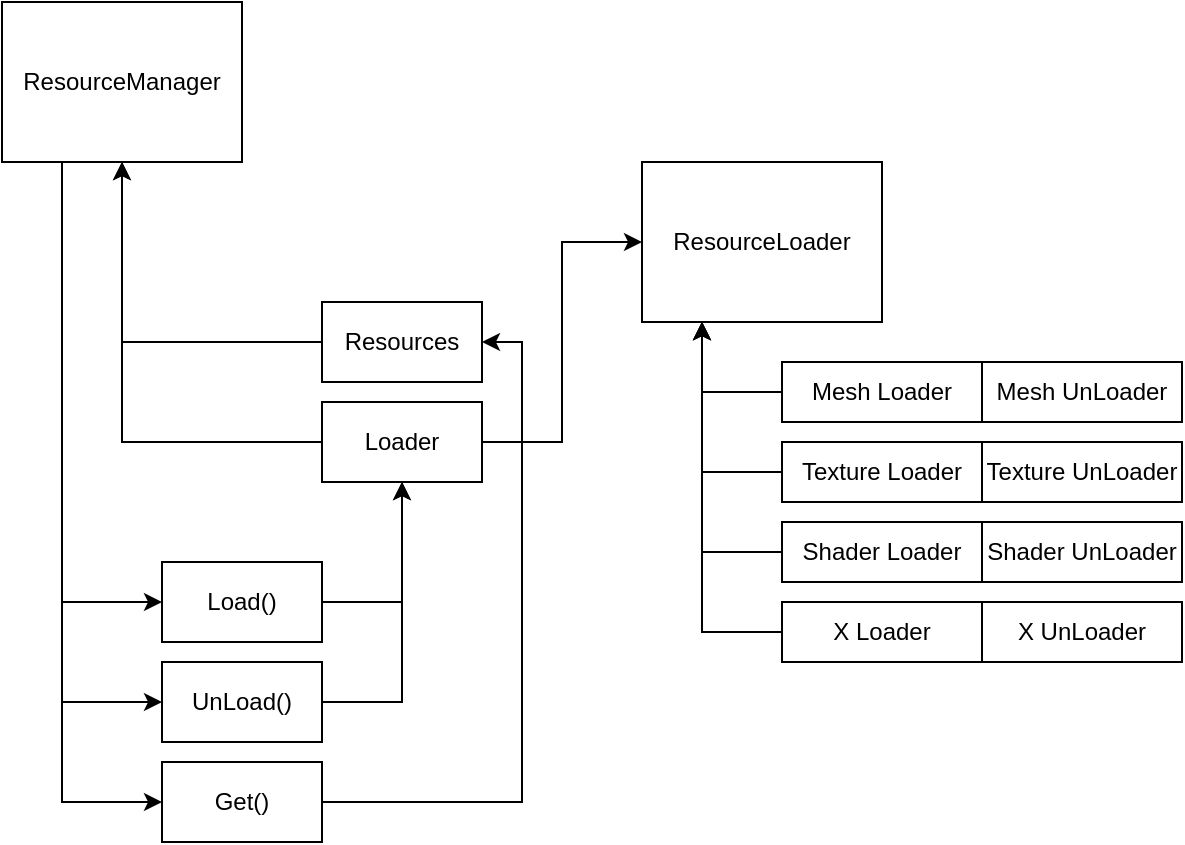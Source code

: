 <mxfile version="12.4.2" type="device" pages="1"><diagram id="tjfZGRBASwy4EwZ1QBUm" name="Page-1"><mxGraphModel dx="1326" dy="966" grid="1" gridSize="10" guides="1" tooltips="1" connect="1" arrows="1" fold="1" page="1" pageScale="1" pageWidth="827" pageHeight="1169" math="0" shadow="0"><root><mxCell id="0"/><mxCell id="1" parent="0"/><mxCell id="-DWRjGB-hxGaL7UKac-J-32" style="edgeStyle=orthogonalEdgeStyle;rounded=0;orthogonalLoop=1;jettySize=auto;html=1;exitX=0.25;exitY=1;exitDx=0;exitDy=0;entryX=0;entryY=0.5;entryDx=0;entryDy=0;" edge="1" parent="1" source="-DWRjGB-hxGaL7UKac-J-2" target="-DWRjGB-hxGaL7UKac-J-31"><mxGeometry relative="1" as="geometry"/></mxCell><mxCell id="-DWRjGB-hxGaL7UKac-J-39" style="edgeStyle=orthogonalEdgeStyle;rounded=0;orthogonalLoop=1;jettySize=auto;html=1;exitX=0.25;exitY=1;exitDx=0;exitDy=0;entryX=0;entryY=0.5;entryDx=0;entryDy=0;" edge="1" parent="1" source="-DWRjGB-hxGaL7UKac-J-2" target="-DWRjGB-hxGaL7UKac-J-38"><mxGeometry relative="1" as="geometry"/></mxCell><mxCell id="-DWRjGB-hxGaL7UKac-J-45" style="edgeStyle=orthogonalEdgeStyle;rounded=0;orthogonalLoop=1;jettySize=auto;html=1;exitX=0.25;exitY=1;exitDx=0;exitDy=0;entryX=0;entryY=0.5;entryDx=0;entryDy=0;" edge="1" parent="1" source="-DWRjGB-hxGaL7UKac-J-2" target="-DWRjGB-hxGaL7UKac-J-44"><mxGeometry relative="1" as="geometry"/></mxCell><mxCell id="-DWRjGB-hxGaL7UKac-J-2" value="ResourceManager" style="rounded=0;whiteSpace=wrap;html=1;" vertex="1" parent="1"><mxGeometry x="200" y="80" width="120" height="80" as="geometry"/></mxCell><mxCell id="-DWRjGB-hxGaL7UKac-J-3" value="ResourceLoader" style="rounded=0;whiteSpace=wrap;html=1;" vertex="1" parent="1"><mxGeometry x="520" y="160" width="120" height="80" as="geometry"/></mxCell><mxCell id="-DWRjGB-hxGaL7UKac-J-9" style="edgeStyle=orthogonalEdgeStyle;rounded=0;orthogonalLoop=1;jettySize=auto;html=1;exitX=0;exitY=0.5;exitDx=0;exitDy=0;entryX=0.25;entryY=1;entryDx=0;entryDy=0;" edge="1" parent="1" source="-DWRjGB-hxGaL7UKac-J-4" target="-DWRjGB-hxGaL7UKac-J-3"><mxGeometry relative="1" as="geometry"/></mxCell><mxCell id="-DWRjGB-hxGaL7UKac-J-4" value="Mesh Loader" style="rounded=0;whiteSpace=wrap;html=1;" vertex="1" parent="1"><mxGeometry x="590" y="260" width="100" height="30" as="geometry"/></mxCell><mxCell id="-DWRjGB-hxGaL7UKac-J-21" style="edgeStyle=orthogonalEdgeStyle;rounded=0;orthogonalLoop=1;jettySize=auto;html=1;exitX=0;exitY=0.5;exitDx=0;exitDy=0;entryX=0.25;entryY=1;entryDx=0;entryDy=0;" edge="1" parent="1" source="-DWRjGB-hxGaL7UKac-J-5" target="-DWRjGB-hxGaL7UKac-J-3"><mxGeometry relative="1" as="geometry"/></mxCell><mxCell id="-DWRjGB-hxGaL7UKac-J-5" value="Texture Loader" style="rounded=0;whiteSpace=wrap;html=1;" vertex="1" parent="1"><mxGeometry x="590" y="300" width="100" height="30" as="geometry"/></mxCell><mxCell id="-DWRjGB-hxGaL7UKac-J-24" style="edgeStyle=orthogonalEdgeStyle;rounded=0;orthogonalLoop=1;jettySize=auto;html=1;exitX=0;exitY=0.5;exitDx=0;exitDy=0;entryX=0.25;entryY=1;entryDx=0;entryDy=0;" edge="1" parent="1" source="-DWRjGB-hxGaL7UKac-J-6" target="-DWRjGB-hxGaL7UKac-J-3"><mxGeometry relative="1" as="geometry"/></mxCell><mxCell id="-DWRjGB-hxGaL7UKac-J-6" value="Shader Loader" style="rounded=0;whiteSpace=wrap;html=1;" vertex="1" parent="1"><mxGeometry x="590" y="340" width="100" height="30" as="geometry"/></mxCell><mxCell id="-DWRjGB-hxGaL7UKac-J-25" style="edgeStyle=orthogonalEdgeStyle;rounded=0;orthogonalLoop=1;jettySize=auto;html=1;exitX=0;exitY=0.5;exitDx=0;exitDy=0;entryX=0.25;entryY=1;entryDx=0;entryDy=0;" edge="1" parent="1" source="-DWRjGB-hxGaL7UKac-J-7" target="-DWRjGB-hxGaL7UKac-J-3"><mxGeometry relative="1" as="geometry"/></mxCell><mxCell id="-DWRjGB-hxGaL7UKac-J-7" value="X Loader" style="rounded=0;whiteSpace=wrap;html=1;" vertex="1" parent="1"><mxGeometry x="590" y="380" width="100" height="30" as="geometry"/></mxCell><mxCell id="-DWRjGB-hxGaL7UKac-J-30" style="edgeStyle=orthogonalEdgeStyle;rounded=0;orthogonalLoop=1;jettySize=auto;html=1;exitX=1;exitY=0.5;exitDx=0;exitDy=0;entryX=0;entryY=0.5;entryDx=0;entryDy=0;" edge="1" parent="1" source="-DWRjGB-hxGaL7UKac-J-16" target="-DWRjGB-hxGaL7UKac-J-3"><mxGeometry relative="1" as="geometry"/></mxCell><mxCell id="-DWRjGB-hxGaL7UKac-J-48" style="edgeStyle=orthogonalEdgeStyle;rounded=0;orthogonalLoop=1;jettySize=auto;html=1;exitX=0;exitY=0.5;exitDx=0;exitDy=0;entryX=0.5;entryY=1;entryDx=0;entryDy=0;" edge="1" parent="1" source="-DWRjGB-hxGaL7UKac-J-16" target="-DWRjGB-hxGaL7UKac-J-2"><mxGeometry relative="1" as="geometry"/></mxCell><mxCell id="-DWRjGB-hxGaL7UKac-J-16" value="Loader" style="rounded=0;whiteSpace=wrap;html=1;" vertex="1" parent="1"><mxGeometry x="360" y="280" width="80" height="40" as="geometry"/></mxCell><mxCell id="-DWRjGB-hxGaL7UKac-J-41" style="edgeStyle=orthogonalEdgeStyle;rounded=0;orthogonalLoop=1;jettySize=auto;html=1;exitX=1;exitY=0.5;exitDx=0;exitDy=0;entryX=0.5;entryY=1;entryDx=0;entryDy=0;" edge="1" parent="1" source="-DWRjGB-hxGaL7UKac-J-31" target="-DWRjGB-hxGaL7UKac-J-16"><mxGeometry relative="1" as="geometry"/></mxCell><mxCell id="-DWRjGB-hxGaL7UKac-J-31" value="Load()" style="rounded=0;whiteSpace=wrap;html=1;" vertex="1" parent="1"><mxGeometry x="280" y="360" width="80" height="40" as="geometry"/></mxCell><mxCell id="-DWRjGB-hxGaL7UKac-J-34" value="Mesh UnLoader" style="rounded=0;whiteSpace=wrap;html=1;" vertex="1" parent="1"><mxGeometry x="690" y="260" width="100" height="30" as="geometry"/></mxCell><mxCell id="-DWRjGB-hxGaL7UKac-J-35" value="Texture UnLoader" style="rounded=0;whiteSpace=wrap;html=1;" vertex="1" parent="1"><mxGeometry x="690" y="300" width="100" height="30" as="geometry"/></mxCell><mxCell id="-DWRjGB-hxGaL7UKac-J-36" value="Shader UnLoader" style="rounded=0;whiteSpace=wrap;html=1;" vertex="1" parent="1"><mxGeometry x="690" y="340" width="100" height="30" as="geometry"/></mxCell><mxCell id="-DWRjGB-hxGaL7UKac-J-37" value="X UnLoader" style="rounded=0;whiteSpace=wrap;html=1;" vertex="1" parent="1"><mxGeometry x="690" y="380" width="100" height="30" as="geometry"/></mxCell><mxCell id="-DWRjGB-hxGaL7UKac-J-42" style="edgeStyle=orthogonalEdgeStyle;rounded=0;orthogonalLoop=1;jettySize=auto;html=1;exitX=1;exitY=0.5;exitDx=0;exitDy=0;entryX=0.5;entryY=1;entryDx=0;entryDy=0;" edge="1" parent="1" source="-DWRjGB-hxGaL7UKac-J-38" target="-DWRjGB-hxGaL7UKac-J-16"><mxGeometry relative="1" as="geometry"/></mxCell><mxCell id="-DWRjGB-hxGaL7UKac-J-38" value="UnLoad()" style="rounded=0;whiteSpace=wrap;html=1;" vertex="1" parent="1"><mxGeometry x="280" y="410" width="80" height="40" as="geometry"/></mxCell><mxCell id="-DWRjGB-hxGaL7UKac-J-49" style="edgeStyle=orthogonalEdgeStyle;rounded=0;orthogonalLoop=1;jettySize=auto;html=1;exitX=1;exitY=0.5;exitDx=0;exitDy=0;entryX=1;entryY=0.5;entryDx=0;entryDy=0;" edge="1" parent="1" source="-DWRjGB-hxGaL7UKac-J-44" target="-DWRjGB-hxGaL7UKac-J-46"><mxGeometry relative="1" as="geometry"/></mxCell><mxCell id="-DWRjGB-hxGaL7UKac-J-44" value="Get()" style="rounded=0;whiteSpace=wrap;html=1;" vertex="1" parent="1"><mxGeometry x="280" y="460" width="80" height="40" as="geometry"/></mxCell><mxCell id="-DWRjGB-hxGaL7UKac-J-47" style="edgeStyle=orthogonalEdgeStyle;rounded=0;orthogonalLoop=1;jettySize=auto;html=1;exitX=0;exitY=0.5;exitDx=0;exitDy=0;entryX=0.5;entryY=1;entryDx=0;entryDy=0;" edge="1" parent="1" source="-DWRjGB-hxGaL7UKac-J-46" target="-DWRjGB-hxGaL7UKac-J-2"><mxGeometry relative="1" as="geometry"/></mxCell><mxCell id="-DWRjGB-hxGaL7UKac-J-46" value="Resources" style="rounded=0;whiteSpace=wrap;html=1;" vertex="1" parent="1"><mxGeometry x="360" y="230" width="80" height="40" as="geometry"/></mxCell></root></mxGraphModel></diagram></mxfile>